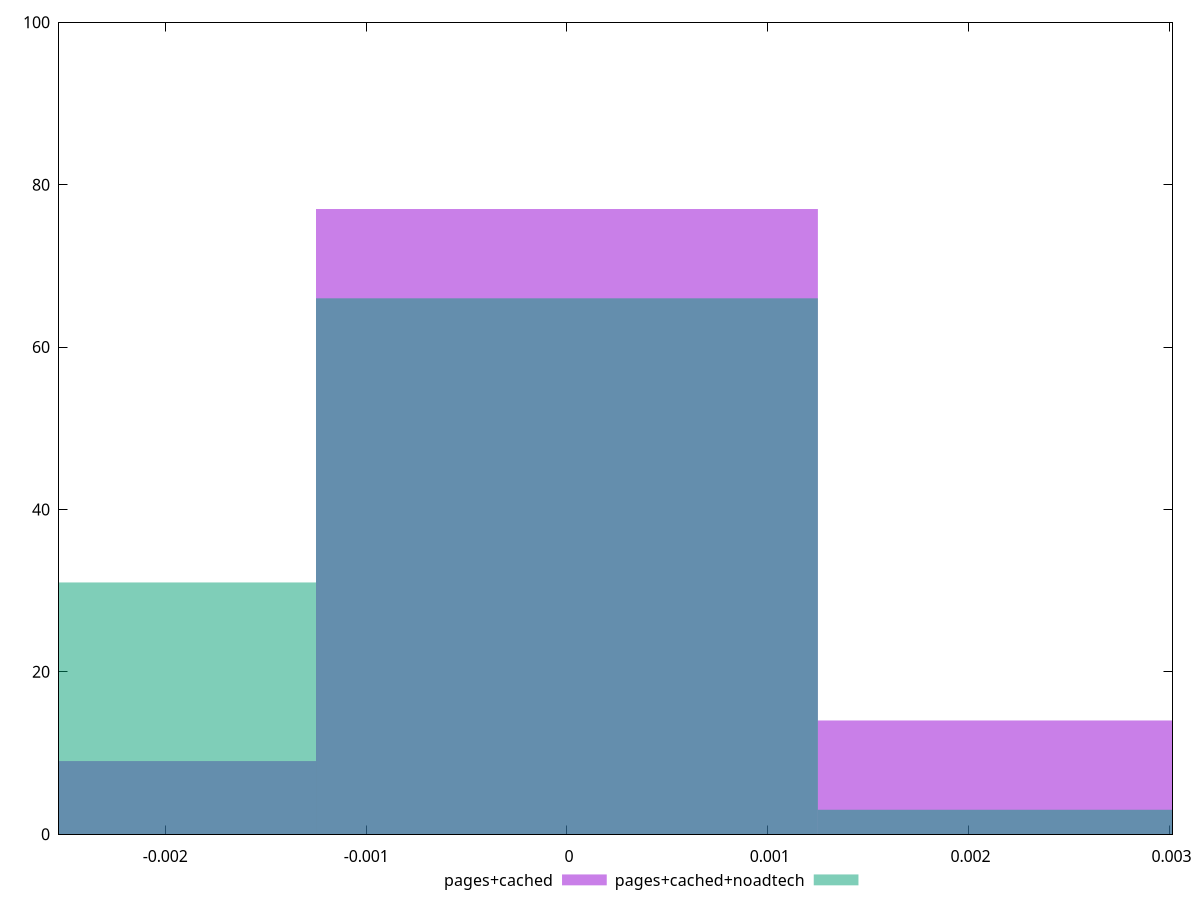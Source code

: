 reset

$pagesCached <<EOF
0 77
0.0024992620873046847 14
-0.0024992620873046847 9
EOF

$pagesCachedNoadtech <<EOF
0 66
0.0024992620873046847 3
-0.0024992620873046847 31
EOF

set key outside below
set boxwidth 0.0024992620873046847
set xrange [-0.0025293966109044917:0.003015429375235656]
set yrange [0:100]
set trange [0:100]
set style fill transparent solid 0.5 noborder
set terminal svg size 640, 500 enhanced background rgb 'white'
set output "report_00026_2021-02-22T21:38:55.199Z/meta/pScore-difference/comparison/histogram/1_vs_2.svg"

plot $pagesCached title "pages+cached" with boxes, \
     $pagesCachedNoadtech title "pages+cached+noadtech" with boxes

reset
